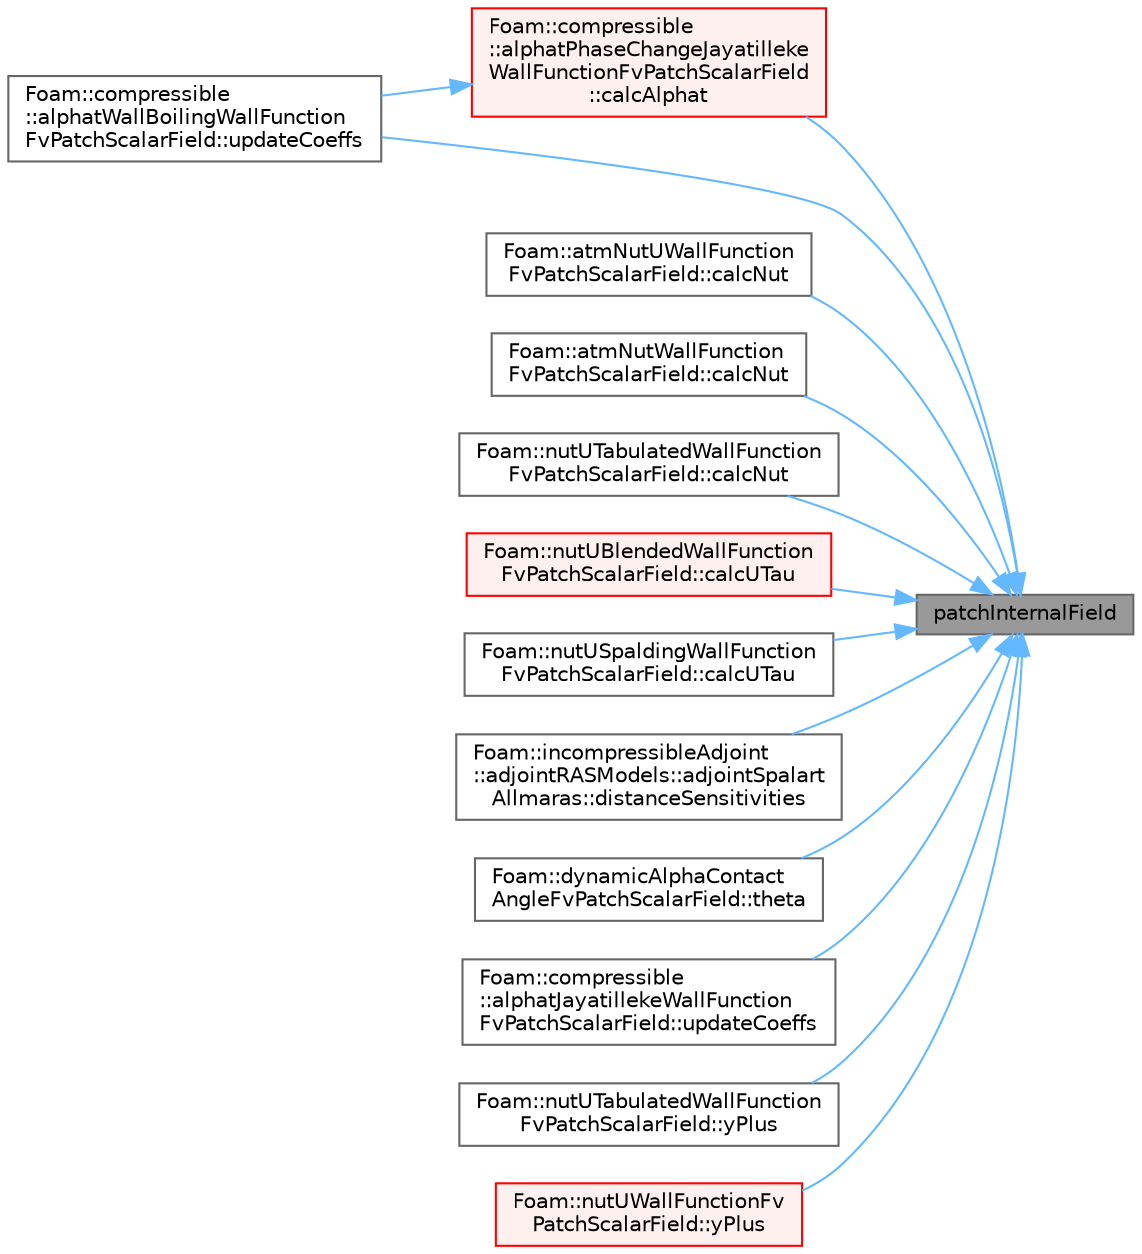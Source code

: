 digraph "patchInternalField"
{
 // LATEX_PDF_SIZE
  bgcolor="transparent";
  edge [fontname=Helvetica,fontsize=10,labelfontname=Helvetica,labelfontsize=10];
  node [fontname=Helvetica,fontsize=10,shape=box,height=0.2,width=0.4];
  rankdir="RL";
  Node1 [id="Node000001",label="patchInternalField",height=0.2,width=0.4,color="gray40", fillcolor="grey60", style="filled", fontcolor="black",tooltip=" "];
  Node1 -> Node2 [id="edge1_Node000001_Node000002",dir="back",color="steelblue1",style="solid",tooltip=" "];
  Node2 [id="Node000002",label="Foam::compressible\l::alphatPhaseChangeJayatilleke\lWallFunctionFvPatchScalarField\l::calcAlphat",height=0.2,width=0.4,color="red", fillcolor="#FFF0F0", style="filled",URL="$classFoam_1_1compressible_1_1alphatPhaseChangeJayatillekeWallFunctionFvPatchScalarField.html#a3ff2c11cc375cc935614590135b78ed4",tooltip=" "];
  Node2 -> Node5 [id="edge2_Node000002_Node000005",dir="back",color="steelblue1",style="solid",tooltip=" "];
  Node5 [id="Node000005",label="Foam::compressible\l::alphatWallBoilingWallFunction\lFvPatchScalarField::updateCoeffs",height=0.2,width=0.4,color="grey40", fillcolor="white", style="filled",URL="$classFoam_1_1compressible_1_1alphatWallBoilingWallFunctionFvPatchScalarField.html#a7e24eafac629d3733181cd942d4c902f",tooltip=" "];
  Node1 -> Node6 [id="edge3_Node000001_Node000006",dir="back",color="steelblue1",style="solid",tooltip=" "];
  Node6 [id="Node000006",label="Foam::atmNutUWallFunction\lFvPatchScalarField::calcNut",height=0.2,width=0.4,color="grey40", fillcolor="white", style="filled",URL="$classFoam_1_1atmNutUWallFunctionFvPatchScalarField.html#a770ef88c60cd370e9d4eacc46f774f07",tooltip=" "];
  Node1 -> Node7 [id="edge4_Node000001_Node000007",dir="back",color="steelblue1",style="solid",tooltip=" "];
  Node7 [id="Node000007",label="Foam::atmNutWallFunction\lFvPatchScalarField::calcNut",height=0.2,width=0.4,color="grey40", fillcolor="white", style="filled",URL="$classFoam_1_1atmNutWallFunctionFvPatchScalarField.html#a770ef88c60cd370e9d4eacc46f774f07",tooltip=" "];
  Node1 -> Node8 [id="edge5_Node000001_Node000008",dir="back",color="steelblue1",style="solid",tooltip=" "];
  Node8 [id="Node000008",label="Foam::nutUTabulatedWallFunction\lFvPatchScalarField::calcNut",height=0.2,width=0.4,color="grey40", fillcolor="white", style="filled",URL="$classFoam_1_1nutUTabulatedWallFunctionFvPatchScalarField.html#afd7c61e58cf31fca49fbf0f08b683b22",tooltip=" "];
  Node1 -> Node9 [id="edge6_Node000001_Node000009",dir="back",color="steelblue1",style="solid",tooltip=" "];
  Node9 [id="Node000009",label="Foam::nutUBlendedWallFunction\lFvPatchScalarField::calcUTau",height=0.2,width=0.4,color="red", fillcolor="#FFF0F0", style="filled",URL="$classFoam_1_1nutUBlendedWallFunctionFvPatchScalarField.html#ac7101be0fc7099b91aa160d9627e4b23",tooltip=" "];
  Node1 -> Node11 [id="edge7_Node000001_Node000011",dir="back",color="steelblue1",style="solid",tooltip=" "];
  Node11 [id="Node000011",label="Foam::nutUSpaldingWallFunction\lFvPatchScalarField::calcUTau",height=0.2,width=0.4,color="grey40", fillcolor="white", style="filled",URL="$classFoam_1_1nutUSpaldingWallFunctionFvPatchScalarField.html#aa09d565325d6a1ea5b19d3fa8fe3b107",tooltip=" "];
  Node1 -> Node12 [id="edge8_Node000001_Node000012",dir="back",color="steelblue1",style="solid",tooltip=" "];
  Node12 [id="Node000012",label="Foam::incompressibleAdjoint\l::adjointRASModels::adjointSpalart\lAllmaras::distanceSensitivities",height=0.2,width=0.4,color="grey40", fillcolor="white", style="filled",URL="$classFoam_1_1incompressibleAdjoint_1_1adjointRASModels_1_1adjointSpalartAllmaras.html#ab3a57cb54287f19aec59818a0ca87bcb",tooltip=" "];
  Node1 -> Node13 [id="edge9_Node000001_Node000013",dir="back",color="steelblue1",style="solid",tooltip=" "];
  Node13 [id="Node000013",label="Foam::dynamicAlphaContact\lAngleFvPatchScalarField::theta",height=0.2,width=0.4,color="grey40", fillcolor="white", style="filled",URL="$classFoam_1_1dynamicAlphaContactAngleFvPatchScalarField.html#adb6a61a8ff08b20d8bb17c0fdebbf96c",tooltip=" "];
  Node1 -> Node5 [id="edge10_Node000001_Node000005",dir="back",color="steelblue1",style="solid",tooltip=" "];
  Node1 -> Node14 [id="edge11_Node000001_Node000014",dir="back",color="steelblue1",style="solid",tooltip=" "];
  Node14 [id="Node000014",label="Foam::compressible\l::alphatJayatillekeWallFunction\lFvPatchScalarField::updateCoeffs",height=0.2,width=0.4,color="grey40", fillcolor="white", style="filled",URL="$classFoam_1_1compressible_1_1alphatJayatillekeWallFunctionFvPatchScalarField.html#a7e24eafac629d3733181cd942d4c902f",tooltip=" "];
  Node1 -> Node15 [id="edge12_Node000001_Node000015",dir="back",color="steelblue1",style="solid",tooltip=" "];
  Node15 [id="Node000015",label="Foam::nutUTabulatedWallFunction\lFvPatchScalarField::yPlus",height=0.2,width=0.4,color="grey40", fillcolor="white", style="filled",URL="$classFoam_1_1nutUTabulatedWallFunctionFvPatchScalarField.html#a0ea0035d2c84eaba07c05a9e819741f6",tooltip=" "];
  Node1 -> Node16 [id="edge13_Node000001_Node000016",dir="back",color="steelblue1",style="solid",tooltip=" "];
  Node16 [id="Node000016",label="Foam::nutUWallFunctionFv\lPatchScalarField::yPlus",height=0.2,width=0.4,color="red", fillcolor="#FFF0F0", style="filled",URL="$classFoam_1_1nutUWallFunctionFvPatchScalarField.html#a0ea0035d2c84eaba07c05a9e819741f6",tooltip=" "];
}
